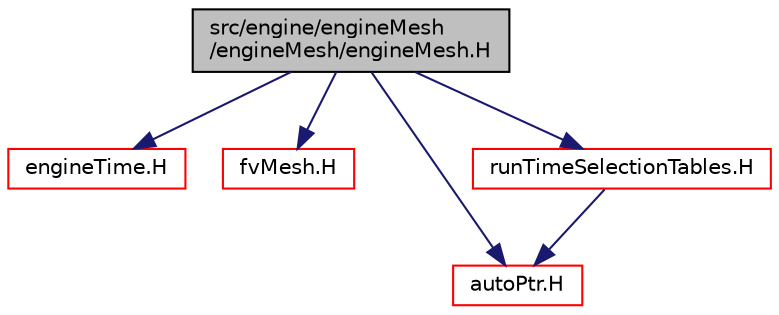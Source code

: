 digraph "src/engine/engineMesh/engineMesh/engineMesh.H"
{
  bgcolor="transparent";
  edge [fontname="Helvetica",fontsize="10",labelfontname="Helvetica",labelfontsize="10"];
  node [fontname="Helvetica",fontsize="10",shape=record];
  Node0 [label="src/engine/engineMesh\l/engineMesh/engineMesh.H",height=0.2,width=0.4,color="black", fillcolor="grey75", style="filled", fontcolor="black"];
  Node0 -> Node1 [color="midnightblue",fontsize="10",style="solid",fontname="Helvetica"];
  Node1 [label="engineTime.H",height=0.2,width=0.4,color="red",URL="$a01073.html"];
  Node0 -> Node176 [color="midnightblue",fontsize="10",style="solid",fontname="Helvetica"];
  Node176 [label="fvMesh.H",height=0.2,width=0.4,color="red",URL="$a03719.html"];
  Node0 -> Node65 [color="midnightblue",fontsize="10",style="solid",fontname="Helvetica"];
  Node65 [label="autoPtr.H",height=0.2,width=0.4,color="red",URL="$a11828.html"];
  Node0 -> Node103 [color="midnightblue",fontsize="10",style="solid",fontname="Helvetica"];
  Node103 [label="runTimeSelectionTables.H",height=0.2,width=0.4,color="red",URL="$a09992.html",tooltip="Macros to ease declaration of run-time selection tables. "];
  Node103 -> Node65 [color="midnightblue",fontsize="10",style="solid",fontname="Helvetica"];
}
